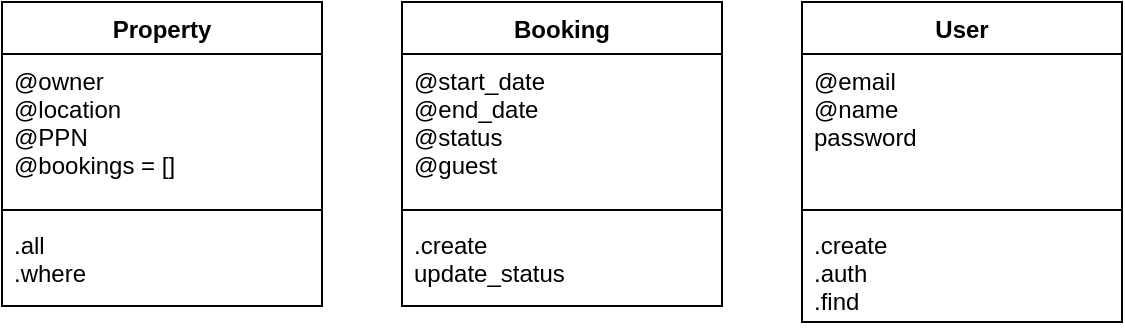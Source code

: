 <mxfile version="15.5.5" type="github">
  <diagram id="C5RBs43oDa-KdzZeNtuy" name="Page-1">
    <mxGraphModel dx="983" dy="627" grid="1" gridSize="10" guides="1" tooltips="1" connect="1" arrows="1" fold="1" page="1" pageScale="1" pageWidth="827" pageHeight="1169" math="0" shadow="0">
      <root>
        <mxCell id="WIyWlLk6GJQsqaUBKTNV-0" />
        <mxCell id="WIyWlLk6GJQsqaUBKTNV-1" parent="WIyWlLk6GJQsqaUBKTNV-0" />
        <mxCell id="zJ2bJmtkexHV07AM6IqJ-4" value="Property" style="swimlane;fontStyle=1;align=center;verticalAlign=top;childLayout=stackLayout;horizontal=1;startSize=26;horizontalStack=0;resizeParent=1;resizeParentMax=0;resizeLast=0;collapsible=1;marginBottom=0;" vertex="1" parent="WIyWlLk6GJQsqaUBKTNV-1">
          <mxGeometry x="120" y="200" width="160" height="152" as="geometry" />
        </mxCell>
        <mxCell id="zJ2bJmtkexHV07AM6IqJ-5" value="@owner&#xa;@location&#xa;@PPN&#xa;@bookings = []" style="text;strokeColor=none;fillColor=none;align=left;verticalAlign=top;spacingLeft=4;spacingRight=4;overflow=hidden;rotatable=0;points=[[0,0.5],[1,0.5]];portConstraint=eastwest;" vertex="1" parent="zJ2bJmtkexHV07AM6IqJ-4">
          <mxGeometry y="26" width="160" height="74" as="geometry" />
        </mxCell>
        <mxCell id="zJ2bJmtkexHV07AM6IqJ-6" value="" style="line;strokeWidth=1;fillColor=none;align=left;verticalAlign=middle;spacingTop=-1;spacingLeft=3;spacingRight=3;rotatable=0;labelPosition=right;points=[];portConstraint=eastwest;" vertex="1" parent="zJ2bJmtkexHV07AM6IqJ-4">
          <mxGeometry y="100" width="160" height="8" as="geometry" />
        </mxCell>
        <mxCell id="zJ2bJmtkexHV07AM6IqJ-7" value=".all&#xa;.where" style="text;strokeColor=none;fillColor=none;align=left;verticalAlign=top;spacingLeft=4;spacingRight=4;overflow=hidden;rotatable=0;points=[[0,0.5],[1,0.5]];portConstraint=eastwest;" vertex="1" parent="zJ2bJmtkexHV07AM6IqJ-4">
          <mxGeometry y="108" width="160" height="44" as="geometry" />
        </mxCell>
        <mxCell id="zJ2bJmtkexHV07AM6IqJ-8" value="Booking" style="swimlane;fontStyle=1;align=center;verticalAlign=top;childLayout=stackLayout;horizontal=1;startSize=26;horizontalStack=0;resizeParent=1;resizeParentMax=0;resizeLast=0;collapsible=1;marginBottom=0;" vertex="1" parent="WIyWlLk6GJQsqaUBKTNV-1">
          <mxGeometry x="320" y="200" width="160" height="152" as="geometry" />
        </mxCell>
        <mxCell id="zJ2bJmtkexHV07AM6IqJ-9" value="@start_date&#xa;@end_date&#xa;@status&#xa;@guest" style="text;strokeColor=none;fillColor=none;align=left;verticalAlign=top;spacingLeft=4;spacingRight=4;overflow=hidden;rotatable=0;points=[[0,0.5],[1,0.5]];portConstraint=eastwest;" vertex="1" parent="zJ2bJmtkexHV07AM6IqJ-8">
          <mxGeometry y="26" width="160" height="74" as="geometry" />
        </mxCell>
        <mxCell id="zJ2bJmtkexHV07AM6IqJ-10" value="" style="line;strokeWidth=1;fillColor=none;align=left;verticalAlign=middle;spacingTop=-1;spacingLeft=3;spacingRight=3;rotatable=0;labelPosition=right;points=[];portConstraint=eastwest;" vertex="1" parent="zJ2bJmtkexHV07AM6IqJ-8">
          <mxGeometry y="100" width="160" height="8" as="geometry" />
        </mxCell>
        <mxCell id="zJ2bJmtkexHV07AM6IqJ-11" value=".create&#xa;update_status&#xa;" style="text;strokeColor=none;fillColor=none;align=left;verticalAlign=top;spacingLeft=4;spacingRight=4;overflow=hidden;rotatable=0;points=[[0,0.5],[1,0.5]];portConstraint=eastwest;" vertex="1" parent="zJ2bJmtkexHV07AM6IqJ-8">
          <mxGeometry y="108" width="160" height="44" as="geometry" />
        </mxCell>
        <mxCell id="zJ2bJmtkexHV07AM6IqJ-12" value="User" style="swimlane;fontStyle=1;align=center;verticalAlign=top;childLayout=stackLayout;horizontal=1;startSize=26;horizontalStack=0;resizeParent=1;resizeParentMax=0;resizeLast=0;collapsible=1;marginBottom=0;" vertex="1" parent="WIyWlLk6GJQsqaUBKTNV-1">
          <mxGeometry x="520" y="200" width="160" height="160" as="geometry" />
        </mxCell>
        <mxCell id="zJ2bJmtkexHV07AM6IqJ-13" value="@email&#xa;@name&#xa;password" style="text;strokeColor=none;fillColor=none;align=left;verticalAlign=top;spacingLeft=4;spacingRight=4;overflow=hidden;rotatable=0;points=[[0,0.5],[1,0.5]];portConstraint=eastwest;" vertex="1" parent="zJ2bJmtkexHV07AM6IqJ-12">
          <mxGeometry y="26" width="160" height="74" as="geometry" />
        </mxCell>
        <mxCell id="zJ2bJmtkexHV07AM6IqJ-14" value="" style="line;strokeWidth=1;fillColor=none;align=left;verticalAlign=middle;spacingTop=-1;spacingLeft=3;spacingRight=3;rotatable=0;labelPosition=right;points=[];portConstraint=eastwest;" vertex="1" parent="zJ2bJmtkexHV07AM6IqJ-12">
          <mxGeometry y="100" width="160" height="8" as="geometry" />
        </mxCell>
        <mxCell id="zJ2bJmtkexHV07AM6IqJ-15" value=".create&#xa;.auth&#xa;.find" style="text;strokeColor=none;fillColor=none;align=left;verticalAlign=top;spacingLeft=4;spacingRight=4;overflow=hidden;rotatable=0;points=[[0,0.5],[1,0.5]];portConstraint=eastwest;" vertex="1" parent="zJ2bJmtkexHV07AM6IqJ-12">
          <mxGeometry y="108" width="160" height="52" as="geometry" />
        </mxCell>
      </root>
    </mxGraphModel>
  </diagram>
</mxfile>
